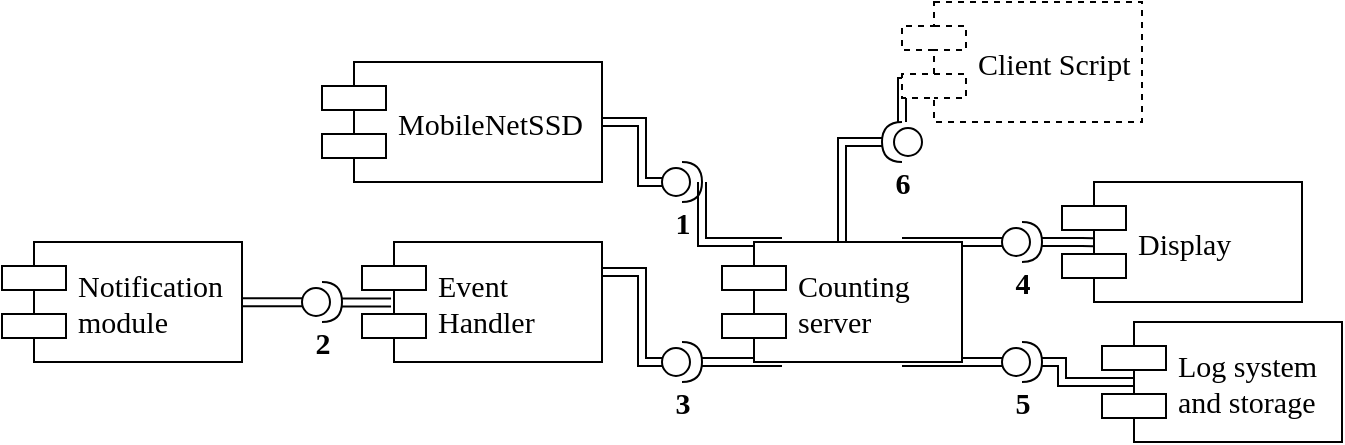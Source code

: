 <mxfile version="12.2.2" type="device" pages="1"><diagram id="zgP_6RcDuCxAIKsZoPNh" name="Page-1"><mxGraphModel dx="2768" dy="382" grid="1" gridSize="10" guides="1" tooltips="1" connect="1" arrows="1" fold="1" page="1" pageScale="1" pageWidth="2000" pageHeight="2000" math="0" shadow="0"><root><mxCell id="0"/><mxCell id="1" parent="0"/><mxCell id="gAnwTVb0EJ5xsl9Pt-pv-10" style="edgeStyle=orthogonalEdgeStyle;rounded=0;orthogonalLoop=1;jettySize=auto;html=1;entryX=0.75;entryY=0;entryDx=0;entryDy=0;startArrow=classic;startFill=1;fontFamily=Times New Roman;fontSize=13;shape=link;" parent="1" source="WXQokjxghoFy1W6lLpn_-47" target="WXQokjxghoFy1W6lLpn_-8" edge="1"><mxGeometry relative="1" as="geometry"><Array as="points"><mxPoint x="440" y="160"/><mxPoint x="440" y="160"/></Array></mxGeometry></mxCell><mxCell id="WXQokjxghoFy1W6lLpn_-45" style="edgeStyle=orthogonalEdgeStyle;shape=link;rounded=0;comic=0;orthogonalLoop=1;jettySize=auto;html=1;exitX=1;exitY=0.5;exitDx=0;exitDy=0;exitPerimeter=0;entryX=0.25;entryY=0;entryDx=0;entryDy=0;strokeColor=#000000;fontFamily=Times New Roman;fontSize=15;" parent="1" source="WXQokjxghoFy1W6lLpn_-12" target="WXQokjxghoFy1W6lLpn_-8" edge="1"><mxGeometry relative="1" as="geometry"><Array as="points"><mxPoint x="350" y="160"/><mxPoint x="350" y="160"/></Array></mxGeometry></mxCell><mxCell id="WXQokjxghoFy1W6lLpn_-44" style="edgeStyle=orthogonalEdgeStyle;shape=link;rounded=0;comic=0;orthogonalLoop=1;jettySize=auto;html=1;entryX=0.25;entryY=1;entryDx=0;entryDy=0;strokeColor=#000000;fontFamily=Times New Roman;fontSize=15;" parent="1" source="WXQokjxghoFy1W6lLpn_-19" target="WXQokjxghoFy1W6lLpn_-8" edge="1"><mxGeometry relative="1" as="geometry"><Array as="points"><mxPoint x="350" y="220"/><mxPoint x="350" y="220"/></Array></mxGeometry></mxCell><mxCell id="WXQokjxghoFy1W6lLpn_-14" style="edgeStyle=orthogonalEdgeStyle;rounded=0;orthogonalLoop=1;jettySize=auto;html=1;exitX=1;exitY=0.5;exitDx=0;exitDy=0;entryX=0;entryY=0.5;entryDx=0;entryDy=0;entryPerimeter=0;shape=link;fontFamily=Times New Roman;fontSize=15;" parent="1" source="WXQokjxghoFy1W6lLpn_-7" target="WXQokjxghoFy1W6lLpn_-12" edge="1"><mxGeometry relative="1" as="geometry"/></mxCell><mxCell id="WXQokjxghoFy1W6lLpn_-7" value="MobileNetSSD" style="shape=component;align=left;spacingLeft=36;fontFamily=Times New Roman;fontSize=15;" parent="1" vertex="1"><mxGeometry x="140" y="70" width="140" height="60" as="geometry"/></mxCell><mxCell id="gAnwTVb0EJ5xsl9Pt-pv-12" style="edgeStyle=orthogonalEdgeStyle;shape=link;rounded=0;orthogonalLoop=1;jettySize=auto;html=1;exitX=0.75;exitY=1;exitDx=0;exitDy=0;entryX=0;entryY=0.5;entryDx=0;entryDy=0;entryPerimeter=0;startArrow=classic;startFill=1;fontFamily=Times New Roman;fontSize=13;" parent="1" source="WXQokjxghoFy1W6lLpn_-8" target="WXQokjxghoFy1W6lLpn_-52" edge="1"><mxGeometry relative="1" as="geometry"><Array as="points"><mxPoint x="450" y="220"/><mxPoint x="450" y="220"/></Array></mxGeometry></mxCell><mxCell id="79NtPfe1KyYIcCn6s1_e-2" style="edgeStyle=orthogonalEdgeStyle;rounded=0;orthogonalLoop=1;jettySize=auto;html=1;entryX=0;entryY=0.7;entryDx=0;entryDy=0;shape=link;" edge="1" parent="1" source="79NtPfe1KyYIcCn6s1_e-4" target="79NtPfe1KyYIcCn6s1_e-1"><mxGeometry relative="1" as="geometry"/></mxCell><mxCell id="79NtPfe1KyYIcCn6s1_e-9" style="edgeStyle=orthogonalEdgeStyle;shape=link;rounded=0;orthogonalLoop=1;jettySize=auto;html=1;exitX=0.5;exitY=0;exitDx=0;exitDy=0;entryX=1;entryY=0.5;entryDx=0;entryDy=0;entryPerimeter=0;" edge="1" parent="1" source="WXQokjxghoFy1W6lLpn_-8" target="79NtPfe1KyYIcCn6s1_e-4"><mxGeometry relative="1" as="geometry"/></mxCell><mxCell id="WXQokjxghoFy1W6lLpn_-8" value="Counting&#xA; server" style="shape=component;align=left;spacingLeft=36;fontFamily=Times New Roman;fontSize=15;" parent="1" vertex="1"><mxGeometry x="340" y="160" width="120" height="60" as="geometry"/></mxCell><mxCell id="WXQokjxghoFy1W6lLpn_-12" value="1" style="shape=providedRequiredInterface;html=1;verticalLabelPosition=bottom;fontFamily=Times New Roman;fontSize=15;fontStyle=1" parent="1" vertex="1"><mxGeometry x="310" y="120" width="20" height="20" as="geometry"/></mxCell><mxCell id="WXQokjxghoFy1W6lLpn_-24" style="edgeStyle=orthogonalEdgeStyle;shape=link;rounded=0;comic=0;orthogonalLoop=1;jettySize=auto;html=1;exitX=1;exitY=0.25;exitDx=0;exitDy=0;entryX=0;entryY=0.5;entryDx=0;entryDy=0;entryPerimeter=0;strokeColor=#000000;fontFamily=Times New Roman;fontSize=15;" parent="1" source="WXQokjxghoFy1W6lLpn_-18" target="WXQokjxghoFy1W6lLpn_-19" edge="1"><mxGeometry relative="1" as="geometry"/></mxCell><mxCell id="WXQokjxghoFy1W6lLpn_-18" value="Event&#xA;Handler" style="shape=component;align=left;spacingLeft=36;fontFamily=Times New Roman;fontSize=15;" parent="1" vertex="1"><mxGeometry x="160" y="160" width="120" height="60" as="geometry"/></mxCell><mxCell id="WXQokjxghoFy1W6lLpn_-19" value="3" style="shape=providedRequiredInterface;html=1;verticalLabelPosition=bottom;rotation=0;fontFamily=Times New Roman;fontSize=15;fontStyle=1" parent="1" vertex="1"><mxGeometry x="310" y="210" width="20" height="20" as="geometry"/></mxCell><mxCell id="WXQokjxghoFy1W6lLpn_-32" value="Notification&#xA; module" style="shape=component;align=left;spacingLeft=36;fontFamily=Times New Roman;fontSize=15;" parent="1" vertex="1"><mxGeometry x="-20" y="160" width="120" height="60" as="geometry"/></mxCell><mxCell id="Z7H04-rI6ApIjYhqi0mh-2" style="edgeStyle=orthogonalEdgeStyle;rounded=0;orthogonalLoop=1;jettySize=auto;html=1;exitX=0.121;exitY=0.505;exitDx=0;exitDy=0;exitPerimeter=0;entryX=1;entryY=0.5;entryDx=0;entryDy=0;shape=link;" parent="1" source="WXQokjxghoFy1W6lLpn_-37" target="WXQokjxghoFy1W6lLpn_-32" edge="1"><mxGeometry relative="1" as="geometry"/></mxCell><mxCell id="WXQokjxghoFy1W6lLpn_-46" value="Display" style="shape=component;align=left;spacingLeft=36;fontFamily=Times New Roman;fontSize=15;" parent="1" vertex="1"><mxGeometry x="510" y="130" width="120" height="60" as="geometry"/></mxCell><mxCell id="gAnwTVb0EJ5xsl9Pt-pv-11" style="edgeStyle=orthogonalEdgeStyle;shape=link;rounded=0;orthogonalLoop=1;jettySize=auto;html=1;entryX=0.13;entryY=0.503;entryDx=0;entryDy=0;entryPerimeter=0;startArrow=classic;startFill=1;fontFamily=Times New Roman;fontSize=13;" parent="1" source="WXQokjxghoFy1W6lLpn_-47" target="WXQokjxghoFy1W6lLpn_-46" edge="1"><mxGeometry relative="1" as="geometry"/></mxCell><mxCell id="WXQokjxghoFy1W6lLpn_-47" value="4" style="shape=providedRequiredInterface;html=1;verticalLabelPosition=bottom;fontFamily=Times New Roman;fontSize=15;fontStyle=1" parent="1" vertex="1"><mxGeometry x="480" y="150" width="20" height="20" as="geometry"/></mxCell><mxCell id="WXQokjxghoFy1W6lLpn_-54" style="edgeStyle=orthogonalEdgeStyle;shape=link;rounded=0;comic=0;orthogonalLoop=1;jettySize=auto;html=1;entryX=1;entryY=0.5;entryDx=0;entryDy=0;entryPerimeter=0;strokeColor=#000000;fontFamily=Times New Roman;fontSize=15;exitX=0.145;exitY=0.5;exitDx=0;exitDy=0;exitPerimeter=0;" parent="1" source="WXQokjxghoFy1W6lLpn_-51" target="WXQokjxghoFy1W6lLpn_-52" edge="1"><mxGeometry relative="1" as="geometry"/></mxCell><mxCell id="WXQokjxghoFy1W6lLpn_-51" value="&#xA;Log system&#xA;and storage&#xA;" style="shape=component;align=left;spacingLeft=36;fontFamily=Times New Roman;fontSize=15;" parent="1" vertex="1"><mxGeometry x="530" y="200" width="120" height="60" as="geometry"/></mxCell><mxCell id="WXQokjxghoFy1W6lLpn_-52" value="5" style="shape=providedRequiredInterface;html=1;verticalLabelPosition=bottom;fontFamily=Times New Roman;fontSize=15;fontStyle=1" parent="1" vertex="1"><mxGeometry x="480" y="210" width="20" height="20" as="geometry"/></mxCell><mxCell id="WXQokjxghoFy1W6lLpn_-37" value="2" style="shape=providedRequiredInterface;html=1;verticalLabelPosition=bottom;rotation=0;fontFamily=Times New Roman;fontSize=15;fontStyle=1" parent="1" vertex="1"><mxGeometry x="130" y="180" width="20" height="20" as="geometry"/></mxCell><mxCell id="gAnwTVb0EJ5xsl9Pt-pv-7" style="edgeStyle=orthogonalEdgeStyle;rounded=0;orthogonalLoop=1;jettySize=auto;html=1;exitX=0.121;exitY=0.505;exitDx=0;exitDy=0;exitPerimeter=0;entryX=1;entryY=0.5;entryDx=0;entryDy=0;shape=link;" parent="1" source="WXQokjxghoFy1W6lLpn_-18" target="WXQokjxghoFy1W6lLpn_-37" edge="1"><mxGeometry relative="1" as="geometry"><mxPoint x="174.571" y="190.286" as="sourcePoint"/><mxPoint x="100.286" y="190.286" as="targetPoint"/></mxGeometry></mxCell><mxCell id="79NtPfe1KyYIcCn6s1_e-1" value="Client Script" style="shape=component;align=left;spacingLeft=36;fontFamily=Times New Roman;fontSize=15;dashed=1;" vertex="1" parent="1"><mxGeometry x="430" y="40" width="120" height="60" as="geometry"/></mxCell><mxCell id="79NtPfe1KyYIcCn6s1_e-4" value="&lt;font size=&quot;1&quot;&gt;&lt;b&gt;&lt;font style=&quot;font-size: 15px&quot; face=&quot;Times New Roman&quot;&gt;6&lt;/font&gt;&lt;/b&gt;&lt;/font&gt;" style="shape=providedRequiredInterface;html=1;verticalLabelPosition=bottom;fillColor=#ffffff;gradientColor=none;direction=west;" vertex="1" parent="1"><mxGeometry x="420" y="100" width="20" height="20" as="geometry"/></mxCell></root></mxGraphModel></diagram></mxfile>